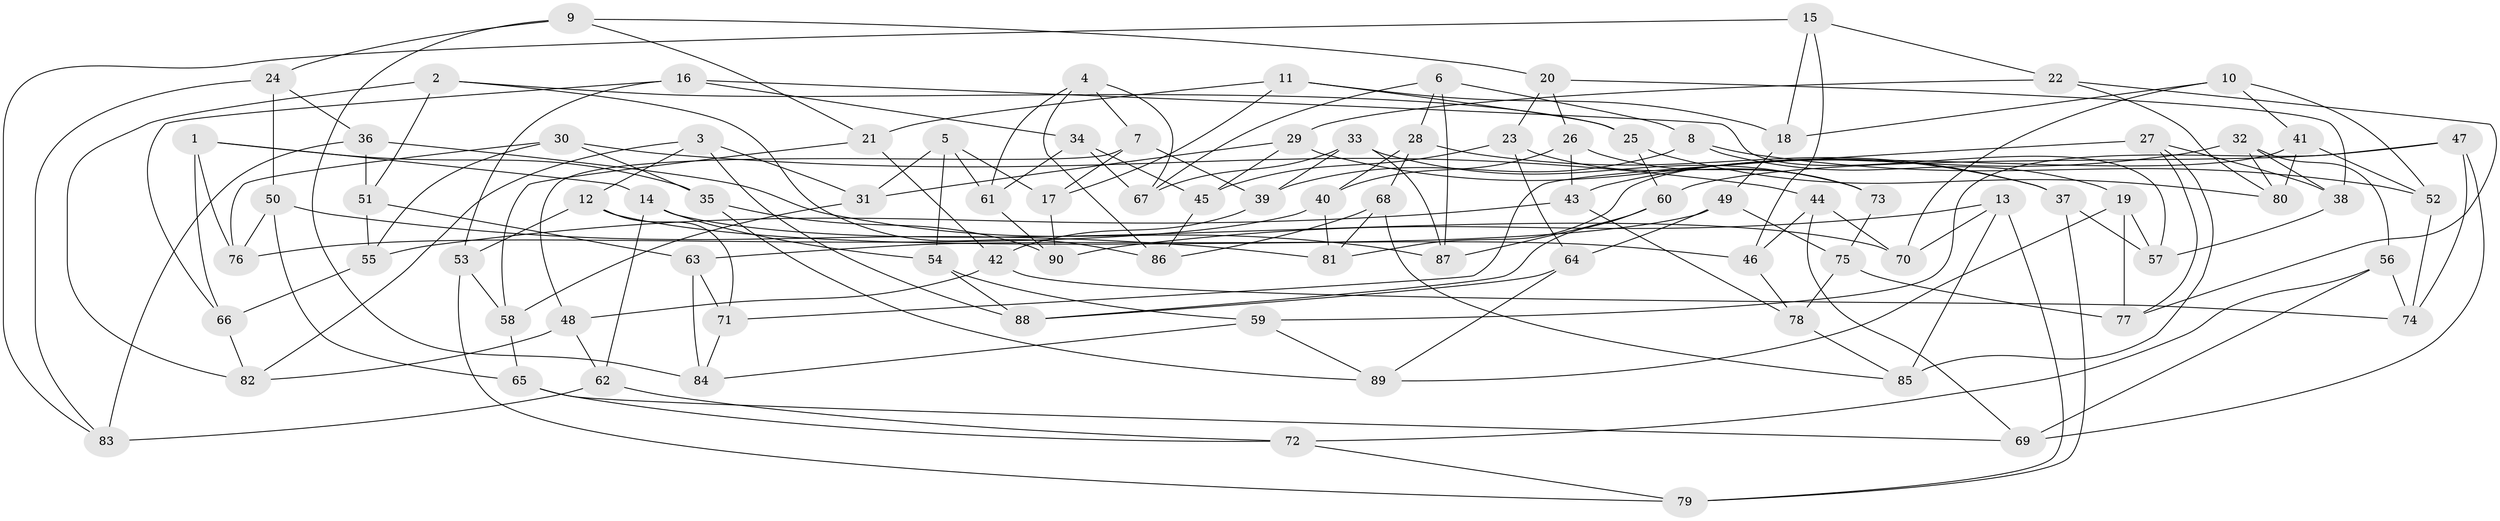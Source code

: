 // Generated by graph-tools (version 1.1) at 2025/26/03/09/25 03:26:54]
// undirected, 90 vertices, 180 edges
graph export_dot {
graph [start="1"]
  node [color=gray90,style=filled];
  1;
  2;
  3;
  4;
  5;
  6;
  7;
  8;
  9;
  10;
  11;
  12;
  13;
  14;
  15;
  16;
  17;
  18;
  19;
  20;
  21;
  22;
  23;
  24;
  25;
  26;
  27;
  28;
  29;
  30;
  31;
  32;
  33;
  34;
  35;
  36;
  37;
  38;
  39;
  40;
  41;
  42;
  43;
  44;
  45;
  46;
  47;
  48;
  49;
  50;
  51;
  52;
  53;
  54;
  55;
  56;
  57;
  58;
  59;
  60;
  61;
  62;
  63;
  64;
  65;
  66;
  67;
  68;
  69;
  70;
  71;
  72;
  73;
  74;
  75;
  76;
  77;
  78;
  79;
  80;
  81;
  82;
  83;
  84;
  85;
  86;
  87;
  88;
  89;
  90;
  1 -- 66;
  1 -- 76;
  1 -- 35;
  1 -- 14;
  2 -- 82;
  2 -- 86;
  2 -- 51;
  2 -- 25;
  3 -- 31;
  3 -- 88;
  3 -- 12;
  3 -- 82;
  4 -- 67;
  4 -- 7;
  4 -- 86;
  4 -- 61;
  5 -- 54;
  5 -- 17;
  5 -- 61;
  5 -- 31;
  6 -- 28;
  6 -- 67;
  6 -- 8;
  6 -- 87;
  7 -- 48;
  7 -- 39;
  7 -- 17;
  8 -- 39;
  8 -- 52;
  8 -- 19;
  9 -- 21;
  9 -- 84;
  9 -- 20;
  9 -- 24;
  10 -- 18;
  10 -- 70;
  10 -- 52;
  10 -- 41;
  11 -- 21;
  11 -- 17;
  11 -- 25;
  11 -- 18;
  12 -- 71;
  12 -- 53;
  12 -- 46;
  13 -- 85;
  13 -- 79;
  13 -- 90;
  13 -- 70;
  14 -- 54;
  14 -- 62;
  14 -- 70;
  15 -- 83;
  15 -- 22;
  15 -- 18;
  15 -- 46;
  16 -- 57;
  16 -- 34;
  16 -- 66;
  16 -- 53;
  17 -- 90;
  18 -- 49;
  19 -- 57;
  19 -- 89;
  19 -- 77;
  20 -- 38;
  20 -- 23;
  20 -- 26;
  21 -- 42;
  21 -- 58;
  22 -- 77;
  22 -- 29;
  22 -- 80;
  23 -- 73;
  23 -- 64;
  23 -- 45;
  24 -- 83;
  24 -- 36;
  24 -- 50;
  25 -- 80;
  25 -- 60;
  26 -- 73;
  26 -- 43;
  26 -- 40;
  27 -- 77;
  27 -- 85;
  27 -- 71;
  27 -- 38;
  28 -- 40;
  28 -- 68;
  28 -- 37;
  29 -- 37;
  29 -- 45;
  29 -- 31;
  30 -- 55;
  30 -- 44;
  30 -- 76;
  30 -- 35;
  31 -- 58;
  32 -- 56;
  32 -- 43;
  32 -- 38;
  32 -- 80;
  33 -- 87;
  33 -- 39;
  33 -- 73;
  33 -- 67;
  34 -- 67;
  34 -- 45;
  34 -- 61;
  35 -- 90;
  35 -- 89;
  36 -- 83;
  36 -- 51;
  36 -- 87;
  37 -- 57;
  37 -- 79;
  38 -- 57;
  39 -- 42;
  40 -- 76;
  40 -- 81;
  41 -- 80;
  41 -- 81;
  41 -- 52;
  42 -- 74;
  42 -- 48;
  43 -- 78;
  43 -- 55;
  44 -- 46;
  44 -- 69;
  44 -- 70;
  45 -- 86;
  46 -- 78;
  47 -- 74;
  47 -- 59;
  47 -- 69;
  47 -- 60;
  48 -- 62;
  48 -- 82;
  49 -- 75;
  49 -- 63;
  49 -- 64;
  50 -- 81;
  50 -- 76;
  50 -- 65;
  51 -- 55;
  51 -- 63;
  52 -- 74;
  53 -- 79;
  53 -- 58;
  54 -- 88;
  54 -- 59;
  55 -- 66;
  56 -- 69;
  56 -- 72;
  56 -- 74;
  58 -- 65;
  59 -- 89;
  59 -- 84;
  60 -- 88;
  60 -- 87;
  61 -- 90;
  62 -- 72;
  62 -- 83;
  63 -- 71;
  63 -- 84;
  64 -- 89;
  64 -- 88;
  65 -- 69;
  65 -- 72;
  66 -- 82;
  68 -- 85;
  68 -- 81;
  68 -- 86;
  71 -- 84;
  72 -- 79;
  73 -- 75;
  75 -- 77;
  75 -- 78;
  78 -- 85;
}
